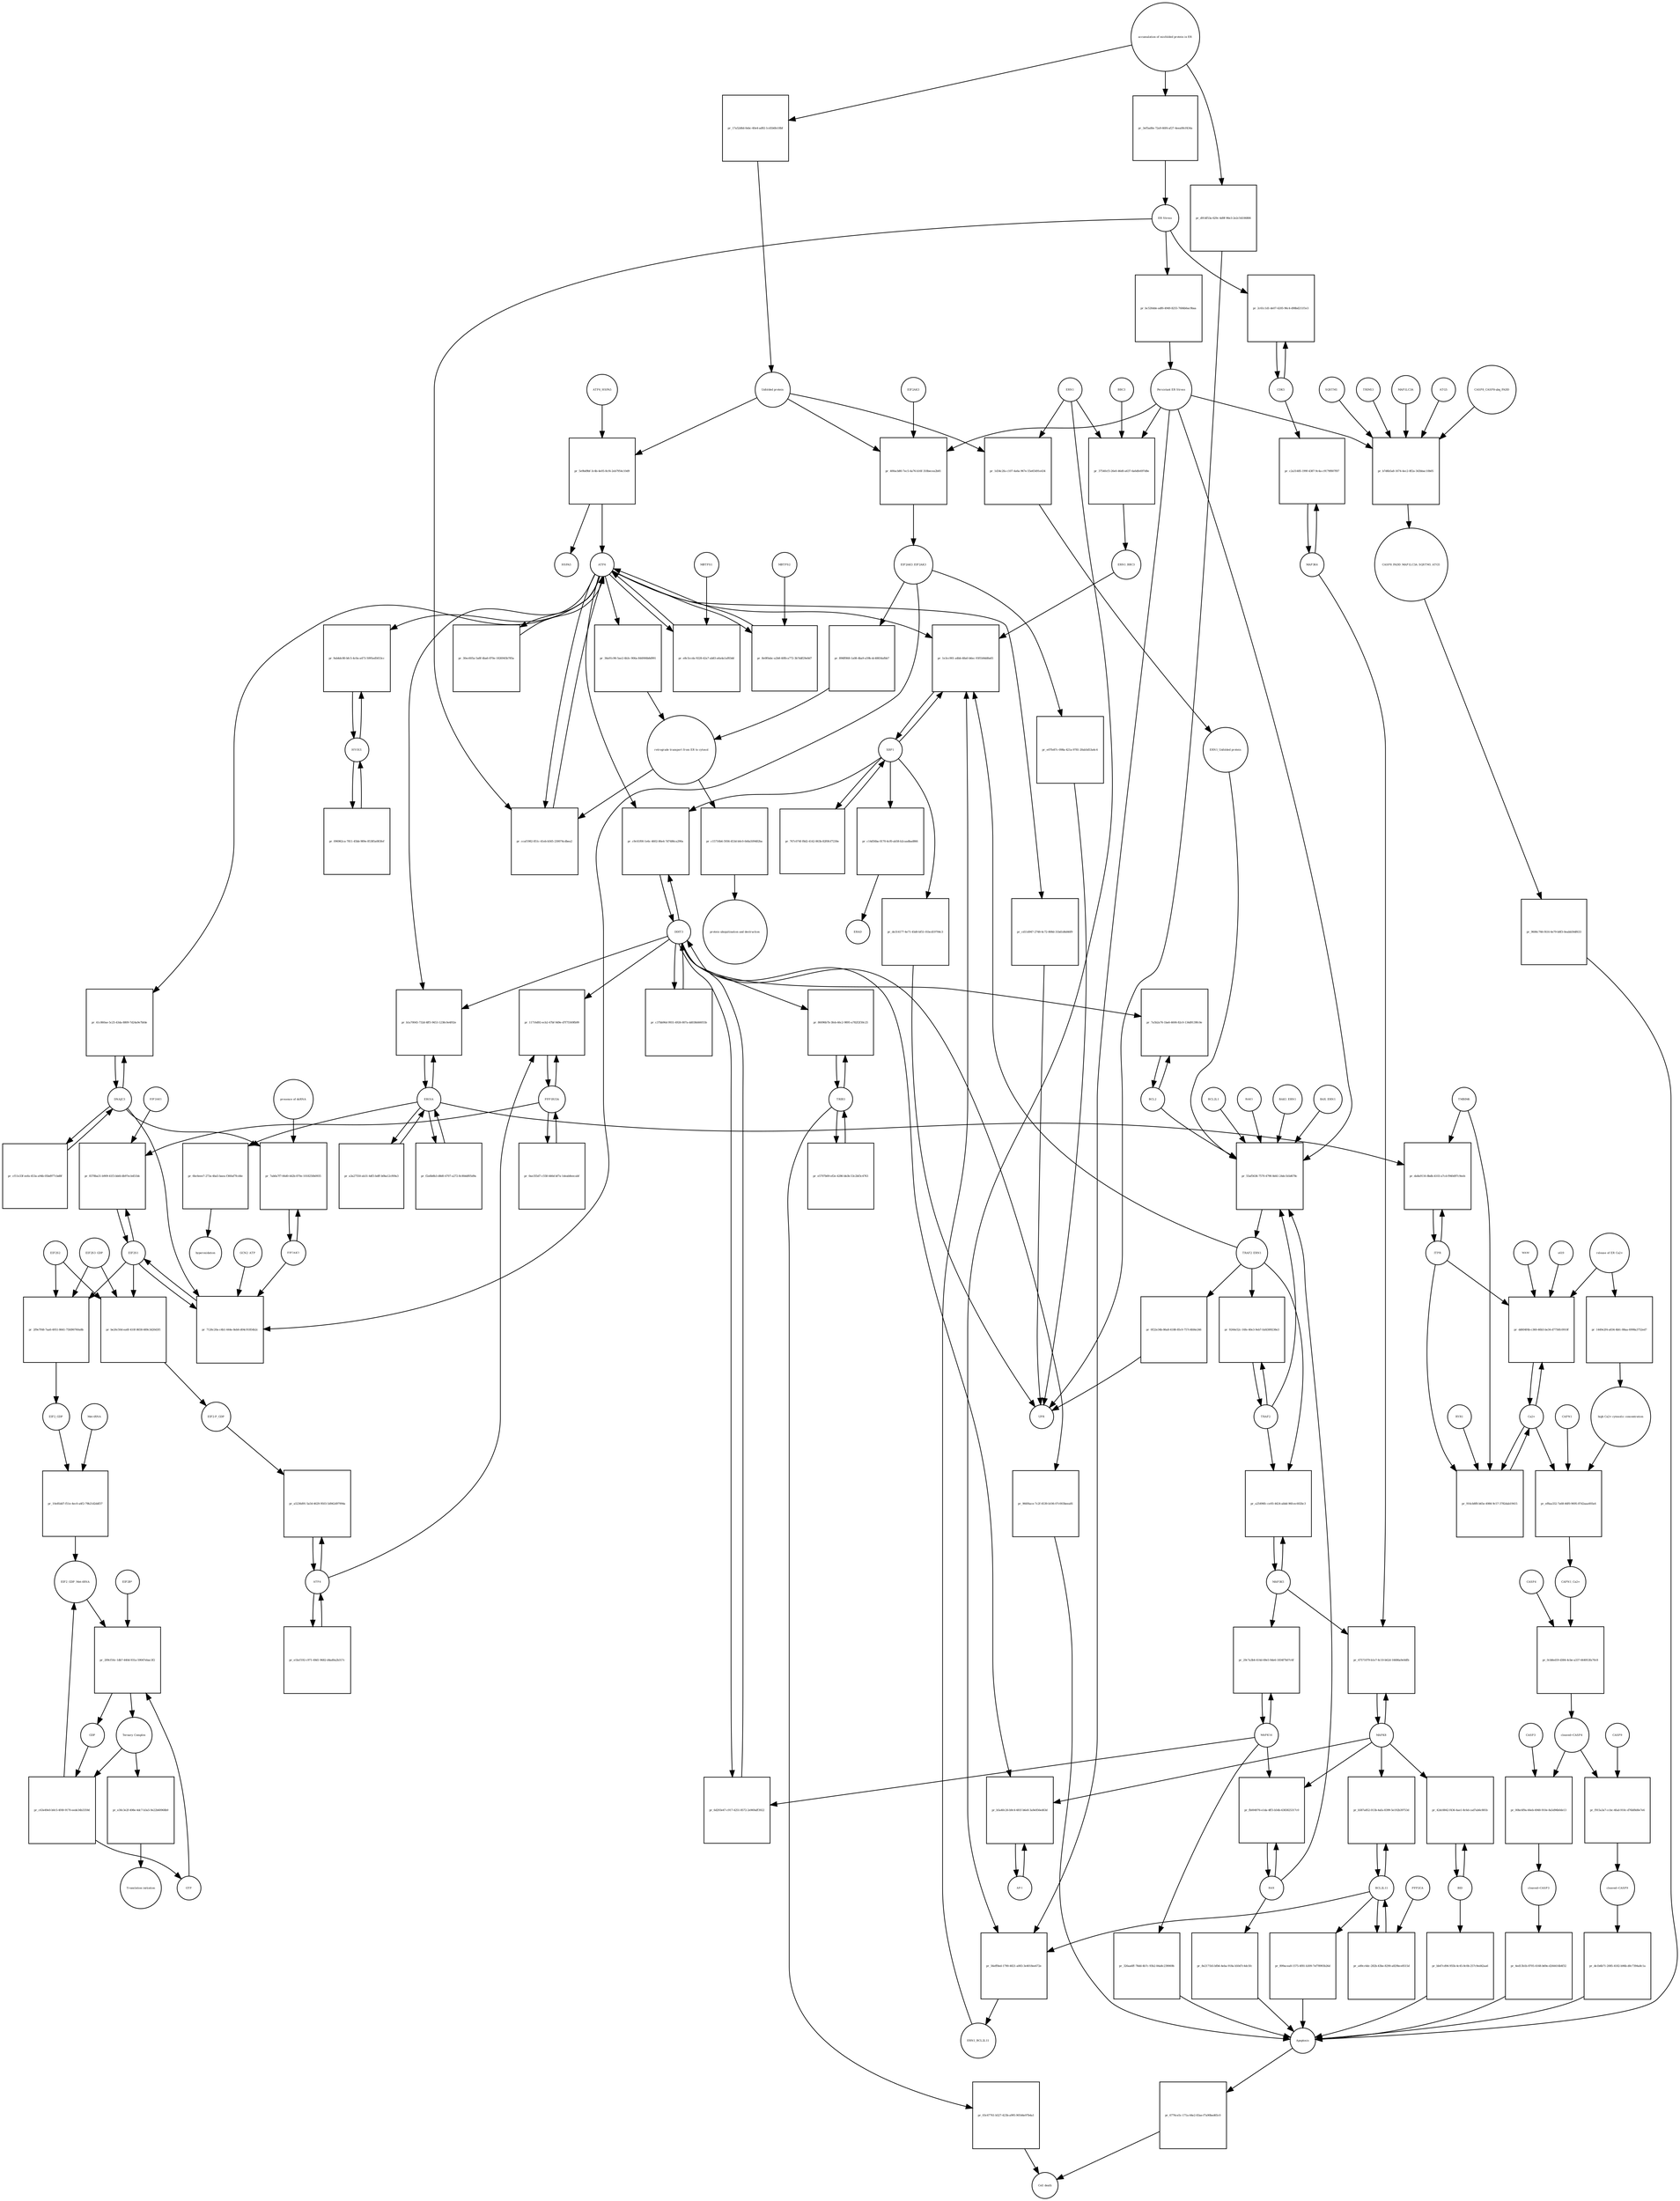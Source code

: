 strict digraph  {
ATF6_HSPA5 [annotation="", bipartite=0, cls=complex, fontsize=4, label=ATF6_HSPA5, shape=circle];
"pr_5e9bd9bf-3c4b-4e05-8cf4-2eb7954c10d9" [annotation="", bipartite=1, cls=process, fontsize=4, label="pr_5e9bd9bf-3c4b-4e05-8cf4-2eb7954c10d9", shape=square];
ATF6 [annotation="urn_miriam_hgnc.symbol_ATF6", bipartite=0, cls=macromolecule, fontsize=4, label=ATF6, shape=circle];
HSPA5 [annotation="urn_miriam_hgnc.symbol_HSPA5", bipartite=0, cls=macromolecule, fontsize=4, label=HSPA5, shape=circle];
"Unfolded protein" [annotation="", bipartite=0, cls=macromolecule, fontsize=4, label="Unfolded protein", shape=circle];
ERN1 [annotation="urn_miriam_hgnc.symbol_ERN1", bipartite=0, cls=macromolecule, fontsize=4, label=ERN1, shape=circle];
"pr_1d34c2fa-c107-4a6a-967e-55e65491e434" [annotation="", bipartite=1, cls=process, fontsize=4, label="pr_1d34c2fa-c107-4a6a-967e-55e65491e434", shape=square];
"ERN1_Unfolded protein" [annotation="", bipartite=0, cls=complex, fontsize=4, label="ERN1_Unfolded protein", shape=circle];
EIF2AK3_EIF2AK3 [annotation="", bipartite=0, cls=complex, fontsize=4, label=EIF2AK3_EIF2AK3, shape=circle];
"pr_896ff868-1a08-4ba9-a59b-dc48834afbb7" [annotation="", bipartite=1, cls=process, fontsize=4, label="pr_896ff868-1a08-4ba9-a59b-dc48834afbb7", shape=square];
"retrograde transport from ER to cytosol" [annotation="", bipartite=0, cls=phenotype, fontsize=4, label="retrograde transport from ER to cytosol", shape=circle];
"pr_36a91c96-5ae2-4b3c-906a-844906b8d991" [annotation="", bipartite=1, cls=process, fontsize=4, label="pr_36a91c96-5ae2-4b3c-906a-844906b8d991", shape=square];
"pr_c15716b6-5936-453d-b0c0-0d4a509482ba" [annotation="", bipartite=1, cls=process, fontsize=4, label="pr_c15716b6-5936-453d-b0c0-0d4a509482ba", shape=square];
"protein ubiquitination and destruction" [annotation="", bipartite=0, cls=phenotype, fontsize=4, label="protein ubiquitination and destruction", shape=circle];
"pr_55af5636-7570-4790-8d41-24dc1b5d678c" [annotation="", bipartite=1, cls=process, fontsize=4, label="pr_55af5636-7570-4790-8d41-24dc1b5d678c", shape=square];
TRAF2_ERN1 [annotation="", bipartite=0, cls=complex, fontsize=4, label=TRAF2_ERN1, shape=circle];
BAK1_ERN1 [annotation="", bipartite=0, cls=complex, fontsize=4, label=BAK1_ERN1, shape=circle];
BAX_ERN1 [annotation="", bipartite=0, cls=complex, fontsize=4, label=BAX_ERN1, shape=circle];
BCL2 [annotation="urn_miriam_hgnc.symbol_BCL2", bipartite=0, cls="nucleic acid feature", fontsize=4, label=BCL2, shape=circle];
BCL2L1 [annotation="urn_miriam_hgnc.symbol_BCL2L1", bipartite=0, cls=macromolecule, fontsize=4, label=BCL2L1, shape=circle];
"Persistant ER Stress" [annotation="", bipartite=0, cls=phenotype, fontsize=4, label="Persistant ER Stress", shape=circle];
BAX [annotation="urn_miriam_hgnc.symbol_BAX", bipartite=0, cls=macromolecule, fontsize=4, label=BAX, shape=circle];
BAK1 [annotation="urn_miriam_hgnc.symbol_BAK1", bipartite=0, cls=macromolecule, fontsize=4, label=BAK1, shape=circle];
TRAF2 [annotation="urn_miriam_hgnc.symbol_TRAF2", bipartite=0, cls=macromolecule, fontsize=4, label=TRAF2, shape=circle];
XBP1 [annotation="urn_miriam_hgnc.symbol_XBP1", bipartite=0, cls=macromolecule, fontsize=4, label=XBP1, shape=circle];
"pr_1e3cc901-a4bb-48a0-b6ec-93f1b9dd8a65" [annotation="", bipartite=1, cls=process, fontsize=4, label="pr_1e3cc901-a4bb-48a0-b6ec-93f1b9dd8a65", shape=square];
ERN1_BBC3 [annotation="", bipartite=0, cls=complex, fontsize=4, label=ERN1_BBC3, shape=circle];
ERN1_BCL2L11 [annotation="", bipartite=0, cls=complex, fontsize=4, label=ERN1_BCL2L11, shape=circle];
"pr_767c074f-f8d2-4142-863b-82f0fcf7230e" [annotation="", bipartite=1, cls=process, fontsize=4, label="pr_767c074f-f8d2-4142-863b-82f0fcf7230e", shape=square];
"pr_c14d56ba-0170-4cf0-ab58-b2caadbad866" [annotation="", bipartite=1, cls=process, fontsize=4, label="pr_c14d56ba-0170-4cf0-ab58-b2caadbad866", shape=square];
ERAD [annotation="", bipartite=0, cls=phenotype, fontsize=4, label=ERAD, shape=circle];
"pr_de314177-4e71-45d0-bf51-01bcd19704c3" [annotation="", bipartite=1, cls=process, fontsize=4, label="pr_de314177-4e71-45d0-bf51-01bcd19704c3", shape=square];
UPR [annotation="", bipartite=0, cls=phenotype, fontsize=4, label=UPR, shape=circle];
"pr_9244e52c-16fe-40e3-9eb7-fafd389238e3" [annotation="", bipartite=1, cls=process, fontsize=4, label="pr_9244e52c-16fe-40e3-9eb7-fafd389238e3", shape=square];
MAPK8 [annotation="urn_miriam_hgnc.symbol_MAPK8", bipartite=0, cls=macromolecule, fontsize=4, label=MAPK8, shape=circle];
"pr_47571079-b1e7-4c10-b62d-16686a9e0dfb" [annotation="", bipartite=1, cls=process, fontsize=4, label="pr_47571079-b1e7-4c10-b62d-16686a9e0dfb", shape=square];
MAP3K4 [annotation="urn_miriam_hgnc.symbol_MAP3K4", bipartite=0, cls=macromolecule, fontsize=4, label=MAP3K4, shape=circle];
MAP3K5 [annotation="urn_miriam_hgnc.symbol_MAP3K5", bipartite=0, cls=macromolecule, fontsize=4, label=MAP3K5, shape=circle];
MAPK14 [annotation="urn_miriam_hgnc.symbol_MAPK14", bipartite=0, cls=macromolecule, fontsize=4, label=MAPK14, shape=circle];
"pr_29c7a3b4-414d-49e5-9de6-1834f7b07c6f" [annotation="", bipartite=1, cls=process, fontsize=4, label="pr_29c7a3b4-414d-49e5-9de6-1834f7b07c6f", shape=square];
"pr_326aa6ff-78dd-4b7c-93b2-84a8c239069b" [annotation="", bipartite=1, cls=process, fontsize=4, label="pr_326aa6ff-78dd-4b7c-93b2-84a8c239069b", shape=square];
Apoptosis [annotation="", bipartite=0, cls=phenotype, fontsize=4, label=Apoptosis, shape=circle];
DDIT3 [annotation="urn_miriam_hgnc.symbol_DDIT3", bipartite=0, cls=macromolecule, fontsize=4, label=DDIT3, shape=circle];
"pr_6d293e47-c917-4251-8572-2e969aff3922" [annotation="", bipartite=1, cls=process, fontsize=4, label="pr_6d293e47-c917-4251-8572-2e969aff3922", shape=square];
"pr_966f4ace-7c2f-4539-b106-07c003beea81" [annotation="", bipartite=1, cls=process, fontsize=4, label="pr_966f4ace-7c2f-4539-b106-07c003beea81", shape=square];
"pr_7a5b2a76-1ba6-4606-82c0-134d9139fc0e" [annotation="", bipartite=1, cls=process, fontsize=4, label="pr_7a5b2a76-1ba6-4606-82c0-134d9139fc0e", shape=square];
"pr_ccaf1982-851c-41eb-b565-230074cdbea2" [annotation="", bipartite=1, cls=process, fontsize=4, label="pr_ccaf1982-851c-41eb-b565-230074cdbea2", shape=square];
"ER Stress" [annotation="", bipartite=0, cls=phenotype, fontsize=4, label="ER Stress", shape=circle];
"pr_e8c5ccda-9228-42a7-ab83-a6a4a1af83dd" [annotation="", bipartite=1, cls=process, fontsize=4, label="pr_e8c5ccda-9228-42a7-ab83-a6a4a1af83dd", shape=square];
MBTPS1 [annotation="urn_miriam_hgnc.symbol_MBTPS1", bipartite=0, cls=macromolecule, fontsize=4, label=MBTPS1, shape=circle];
"pr_8e0f0abc-a2b8-40fb-a772-3b7ddf29e8d7" [annotation="", bipartite=1, cls=process, fontsize=4, label="pr_8e0f0abc-a2b8-40fb-a772-3b7ddf29e8d7", shape=square];
MBTPS2 [annotation="urn_miriam_hgnc.symbol_MBTPS2", bipartite=0, cls=macromolecule, fontsize=4, label=MBTPS2, shape=circle];
"pr_30ec605a-5a8f-4ba6-870e-1826945b785a" [annotation="", bipartite=1, cls=process, fontsize=4, label="pr_30ec605a-5a8f-4ba6-870e-1826945b785a", shape=square];
"pr_c37bb96d-9931-4926-807a-dd038d46055b" [annotation="", bipartite=1, cls=process, fontsize=4, label="pr_c37bb96d-9931-4926-807a-dd038d46055b", shape=square];
"pr_c9c61f00-1e6c-4602-86e4-7d7486ca290a" [annotation="", bipartite=1, cls=process, fontsize=4, label="pr_c9c61f00-1e6c-4602-86e4-7d7486ca290a", shape=square];
EIF2S1 [annotation="urn_miriam_hgnc.symbol_EIF2S1", bipartite=0, cls=macromolecule, fontsize=4, label=EIF2S1, shape=circle];
"pr_7126c20a-c4b1-444e-8eb6-d04c91854b2c" [annotation="", bipartite=1, cls=process, fontsize=4, label="pr_7126c20a-c4b1-444e-8eb6-d04c91854b2c", shape=square];
GCN2_ATP [annotation="", bipartite=0, cls=complex, fontsize=4, label=GCN2_ATP, shape=circle];
EIF2AK2 [annotation="urn_miriam_hgnc.symbol_EIF2AK2", bipartite=0, cls=macromolecule, fontsize=4, label=EIF2AK2, shape=circle];
DNAJC3 [annotation="urn_miriam_hgnc.symbol_DNAJC3", bipartite=0, cls=macromolecule, fontsize=4, label=DNAJC3, shape=circle];
EIF2S2 [annotation="urn_miriam_hgnc.symbol_EIF2S2", bipartite=0, cls=macromolecule, fontsize=4, label=EIF2S2, shape=circle];
"pr_2f9e7f48-7aa6-4951-8641-75fd90760a8b" [annotation="", bipartite=1, cls=process, fontsize=4, label="pr_2f9e7f48-7aa6-4951-8641-75fd90760a8b", shape=square];
EIF2S3_GDP [annotation="", bipartite=0, cls=complex, fontsize=4, label=EIF2S3_GDP, shape=circle];
EIF2_GDP [annotation="", bipartite=0, cls=complex, fontsize=4, label=EIF2_GDP, shape=circle];
"EIF2_GDP_Met-tRNA" [annotation="", bipartite=0, cls=complex, fontsize=4, label="EIF2_GDP_Met-tRNA", shape=circle];
"pr_209cf16c-1db7-440d-931a-59047ebac3f2" [annotation="", bipartite=1, cls=process, fontsize=4, label="pr_209cf16c-1db7-440d-931a-59047ebac3f2", shape=square];
"Ternary Complex" [annotation="", bipartite=0, cls=complex, fontsize=4, label="Ternary Complex", shape=circle];
"EIF2B*" [annotation="", bipartite=0, cls=complex, fontsize=4, label="EIF2B*", shape=circle];
GTP [annotation="urn_miriam_obo.chebi_CHEBI%3A57600", bipartite=0, cls="simple chemical", fontsize=4, label=GTP, shape=circle];
GDP [annotation="urn_miriam_obo.chebi_CHEBI%3A65180", bipartite=0, cls="simple chemical", fontsize=4, label=GDP, shape=circle];
"pr_c63e49e0-b0c5-4f49-9170-eede34b3359d" [annotation="", bipartite=1, cls=process, fontsize=4, label="pr_c63e49e0-b0c5-4f49-9170-eede34b3359d", shape=square];
ATF4 [annotation="urn_miriam_hgnc.symbol_ATF4", bipartite=0, cls=macromolecule, fontsize=4, label=ATF4, shape=circle];
"pr_a5236d91-5a54-4629-9503-5d942d97994a" [annotation="", bipartite=1, cls=process, fontsize=4, label="pr_a5236d91-5a54-4629-9503-5d942d97994a", shape=square];
"EIF2-P_GDP" [annotation="", bipartite=0, cls=complex, fontsize=4, label="EIF2-P_GDP", shape=circle];
"pr_e1bcf192-c971-49d1-9682-d4ad0a2b317c" [annotation="", bipartite=1, cls=process, fontsize=4, label="pr_e1bcf192-c971-49d1-9682-d4ad0a2b317c", shape=square];
PPP1R15A [annotation="urn_miriam_hgnc.symbol_PPP1R15A", bipartite=0, cls=macromolecule, fontsize=4, label=PPP1R15A, shape=circle];
"pr_11716d92-ecb2-47bf-9d9e-d7f75569fb99" [annotation="", bipartite=1, cls=process, fontsize=4, label="pr_11716d92-ecb2-47bf-9d9e-d7f75569fb99", shape=square];
"pr_0ae355d7-c558-446d-bf7a-1deab8eecabf" [annotation="", bipartite=1, cls=process, fontsize=4, label="pr_0ae355d7-c558-446d-bf7a-1deab8eecabf", shape=square];
"pr_e30c3e2f-498e-4dc7-b3a5-9e22b60968b9" [annotation="", bipartite=1, cls=process, fontsize=4, label="pr_e30c3e2f-498e-4dc7-b3a5-9e22b60968b9", shape=square];
"Translation initiation" [annotation="", bipartite=0, cls=phenotype, fontsize=4, label="Translation initiation", shape=circle];
"pr_a25496fc-ce93-4424-abbd-96fcec602bc3" [annotation="", bipartite=1, cls=process, fontsize=4, label="pr_a25496fc-ce93-4424-abbd-96fcec602bc3", shape=square];
ERO1A [annotation="urn_miriam_hgnc.symbol_ERO1A", bipartite=0, cls=macromolecule, fontsize=4, label=ERO1A, shape=circle];
"pr_b1a70045-732d-4ff5-9453-1238c0e4f02e" [annotation="", bipartite=1, cls=process, fontsize=4, label="pr_b1a70045-732d-4ff5-9453-1238c0e4f02e", shape=square];
"pr_f2a6b8b3-d8d0-4707-a272-8c80ddf05d9a" [annotation="", bipartite=1, cls=process, fontsize=4, label="pr_f2a6b8b3-d8d0-4707-a272-8c80ddf05d9a", shape=square];
"pr_8378ba31-b909-41f3-bbfd-db97ecb451bb" [annotation="", bipartite=1, cls=process, fontsize=4, label="pr_8378ba31-b909-41f3-bbfd-db97ecb451bb", shape=square];
EIF2AK1 [annotation="urn_miriam_hgnc.symbol_EIF2AK1", bipartite=0, cls=macromolecule, fontsize=4, label=EIF2AK1, shape=circle];
"pr_fb004976-e1da-4ff3-b54b-4383825317c0" [annotation="", bipartite=1, cls=process, fontsize=4, label="pr_fb004976-e1da-4ff3-b54b-4383825317c0", shape=square];
"pr_8e2171b5-bfb6-4eba-918a-b50d7c4dc5fc" [annotation="", bipartite=1, cls=process, fontsize=4, label="pr_8e2171b5-bfb6-4eba-918a-b50d7c4dc5fc", shape=square];
"Ca2+" [annotation="urn_miriam_obo.chebi_CHEBI%3A29108", bipartite=0, cls="simple chemical", fontsize=4, label="Ca2+", shape=circle];
"pr_dd604f4b-c360-46b5-be34-d7756fc0910f" [annotation="", bipartite=1, cls=process, fontsize=4, label="pr_dd604f4b-c360-46b5-be34-d7756fc0910f", shape=square];
"release of ER Ca2+" [annotation="", bipartite=0, cls=phenotype, fontsize=4, label="release of ER Ca2+", shape=circle];
ITPR [annotation="urn_miriam_hgnc.symbol_ITPR1|urn_miriam_hgnc.symbol_ITPR2|urn_miriam_hgnc.symbol_ITPR3", bipartite=0, cls=macromolecule, fontsize=4, label=ITPR, shape=circle];
MAM [annotation="", bipartite=0, cls=phenotype, fontsize=4, label=MAM, shape=circle];
s619 [annotation="", bipartite=0, cls=complex, fontsize=4, label=s619, shape=circle];
"pr_c2a31485-199f-4387-9c4a-c9179f807f87" [annotation="", bipartite=1, cls=process, fontsize=4, label="pr_c2a31485-199f-4387-9c4a-c9179f807f87", shape=square];
CDK5 [annotation="urn_miriam_hgnc.symbol_CDK5", bipartite=0, cls=macromolecule, fontsize=4, label=CDK5, shape=circle];
"pr_2c61c1d1-de07-4205-96c4-d98bd211f1e3" [annotation="", bipartite=1, cls="uncertain process", fontsize=4, label="pr_2c61c1d1-de07-4205-96c4-d98bd211f1e3", shape=square];
"pr_6776ce5c-171a-44e2-83ae-f7a90bed65c0" [annotation="", bipartite=1, cls=process, fontsize=4, label="pr_6776ce5c-171a-44e2-83ae-f7a90bed65c0", shape=square];
"Cell death" [annotation="", bipartite=0, cls=phenotype, fontsize=4, label="Cell death", shape=circle];
"pr_916cb8f8-b65e-4984-9c57-3782dab19415" [annotation="", bipartite=1, cls=process, fontsize=4, label="pr_916cb8f8-b65e-4984-9c57-3782dab19415", shape=square];
TMBIM6 [annotation="urn_miriam_hgnc.symbol_TMBIM6", bipartite=0, cls=macromolecule, fontsize=4, label=TMBIM6, shape=circle];
RYR1 [annotation="urn_miriam_hgnc.symbol_RYR1", bipartite=0, cls=macromolecule, fontsize=4, label=RYR1, shape=circle];
EIF2AK3 [annotation="urn_miriam_hgnc.symbol_EIF2AK3", bipartite=0, cls=macromolecule, fontsize=4, label=EIF2AK3, shape=circle];
"pr_400acb80-7ec5-4a76-b16f-318becea2b81" [annotation="", bipartite=1, cls=process, fontsize=4, label="pr_400acb80-7ec5-4a76-b16f-318becea2b81", shape=square];
"pr_6bc6eee7-273a-4ba5-baea-f360af7fcd4e" [annotation="", bipartite=1, cls=process, fontsize=4, label="pr_6bc6eee7-273a-4ba5-baea-f360af7fcd4e", shape=square];
hyperoxidation [annotation="", bipartite=0, cls=phenotype, fontsize=4, label=hyperoxidation, shape=circle];
"pr_a3a27550-ab31-4df3-bdff-b0ba12cf69a3" [annotation="", bipartite=1, cls=process, fontsize=4, label="pr_a3a27550-ab31-4df3-bdff-b0ba12cf69a3", shape=square];
"pr_bc520dde-adf6-4949-8255-7684b6ac9baa" [annotation="", bipartite=1, cls=process, fontsize=4, label="pr_bc520dde-adf6-4949-8255-7684b6ac9baa", shape=square];
"CASP8_CASP8-ubq_FADD" [annotation="", bipartite=0, cls=complex, fontsize=4, label="CASP8_CASP8-ubq_FADD", shape=circle];
"pr_b7d6b5a8-1674-4ec2-8f2a-343bbac10b05" [annotation="", bipartite=1, cls=process, fontsize=4, label="pr_b7d6b5a8-1674-4ec2-8f2a-343bbac10b05", shape=square];
"SQSTM1 " [annotation="urn_miriam_hgnc.symbol_SQSTM1", bipartite=0, cls=macromolecule, fontsize=4, label="SQSTM1 ", shape=circle];
CASP8_FADD_MAP1LC3A_SQSTM1_ATG5 [annotation="", bipartite=0, cls=complex, fontsize=4, label=CASP8_FADD_MAP1LC3A_SQSTM1_ATG5, shape=circle];
TRIM13 [annotation="urn_miriam_hgnc.symbol_TRIM13", bipartite=0, cls=macromolecule, fontsize=4, label=TRIM13, shape=circle];
MAP1LC3A [annotation="urn_miriam_hgnc.symbol_MAP1LC3A", bipartite=0, cls=macromolecule, fontsize=4, label=MAP1LC3A, shape=circle];
ATG5 [annotation="urn_miriam_hgnc.symbol_ATG5", bipartite=0, cls=macromolecule, fontsize=4, label=ATG5, shape=circle];
"pr_9606c766-f416-4e79-b8f3-0eabb59df633" [annotation="", bipartite=1, cls=process, fontsize=4, label="pr_9606c766-f416-4e79-b8f3-0eabb59df633", shape=square];
"AP-1" [annotation="urn_miriam_hgnc.symbol_FOS|urn_miriam_hgnc.symbol_FOSB|urn_miriam_hgnc.symbol_FOSL1|urn_miriam_hgnc.symbol_FOSL2|urn_miriam_hgnc.symbol_JUN|urn_miriam_hgnc.symbol_JUNB|urn_miriam_hgnc.symbol_JUND", bipartite=0, cls=macromolecule, fontsize=4, label="AP-1", shape=circle];
"pr_b5a40c26-b9c4-481f-b6e8-3a9e856ed63d" [annotation="", bipartite=1, cls=process, fontsize=4, label="pr_b5a40c26-b9c4-481f-b6e8-3a9e856ed63d", shape=square];
"pr_7ab0a7f7-66d0-442b-870e-1018250b0935" [annotation="", bipartite=1, cls=process, fontsize=4, label="pr_7ab0a7f7-66d0-442b-870e-1018250b0935", shape=square];
"presence of dsRNA" [annotation="", bipartite=0, cls=phenotype, fontsize=4, label="presence of dsRNA", shape=circle];
"Met-tRNA" [annotation="urn_miriam_hgnc_HGNC%3A34779", bipartite=0, cls="nucleic acid feature", fontsize=4, label="Met-tRNA", shape=circle];
"pr_10e85dd7-f51e-4ec0-a4f2-79b21d2ddf37" [annotation="", bipartite=1, cls=process, fontsize=4, label="pr_10e85dd7-f51e-4ec0-a4f2-79b21d2ddf37", shape=square];
"pr_be26c50d-ea6f-410f-8658-489c3d20d3f1" [annotation="", bipartite=1, cls=process, fontsize=4, label="pr_be26c50d-ea6f-410f-8658-489c3d20d3f1", shape=square];
"accumulation of misfolded protein in ER" [annotation="", bipartite=0, cls=phenotype, fontsize=4, label="accumulation of misfolded protein in ER", shape=circle];
"pr_17a52d6d-0ebc-40e4-ad92-1cd1b6fe18bf" [annotation="", bipartite=1, cls=process, fontsize=4, label="pr_17a52d6d-0ebc-40e4-ad92-1cd1b6fe18bf", shape=square];
"pr_3ef5ad0e-72a9-46f4-af27-4eea00cf434a" [annotation="", bipartite=1, cls=process, fontsize=4, label="pr_3ef5ad0e-72a9-46f4-af27-4eea00cf434a", shape=square];
"pr_d914f53a-629c-4d9f-96e3-2e2c54106806" [annotation="", bipartite=1, cls=process, fontsize=4, label="pr_d914f53a-629c-4d9f-96e3-2e2c54106806", shape=square];
"pr_e07fe87c-098a-421a-9781-20ab5d53a4c4" [annotation="", bipartite=1, cls=process, fontsize=4, label="pr_e07fe87c-098a-421a-9781-20ab5d53a4c4", shape=square];
"pr_0f22e34b-86a8-4188-85c0-757c4fd4e246" [annotation="", bipartite=1, cls=process, fontsize=4, label="pr_0f22e34b-86a8-4188-85c0-757c4fd4e246", shape=square];
"pr_cd11d947-2748-4c72-808d-31bd1d6d46f9" [annotation="", bipartite=1, cls=process, fontsize=4, label="pr_cd11d947-2748-4c72-808d-31bd1d6d46f9", shape=square];
BCL2L11 [annotation="urn_miriam_hgnc.symbol_BCL2L11", bipartite=0, cls=macromolecule, fontsize=4, label=BCL2L11, shape=circle];
"pr_b587a852-013b-4afa-8399-5e192b39753d" [annotation="", bipartite=1, cls=process, fontsize=4, label="pr_b587a852-013b-4afa-8399-5e192b39753d", shape=square];
BID [annotation="urn_miriam_hgnc.symbol_BID", bipartite=0, cls=macromolecule, fontsize=4, label=BID, shape=circle];
"pr_42dc8842-f436-4ae1-8c6d-cad7ab6c881b" [annotation="", bipartite=1, cls=process, fontsize=4, label="pr_42dc8842-f436-4ae1-8c6d-cad7ab6c881b", shape=square];
"pr_899acea8-1575-4f81-b309-7ef78993b26d" [annotation="", bipartite=1, cls=process, fontsize=4, label="pr_899acea8-1575-4f81-b309-7ef78993b26d", shape=square];
"pr_bb47cd94-955b-4c45-8c0b-257c9ed42aa6" [annotation="", bipartite=1, cls=process, fontsize=4, label="pr_bb47cd94-955b-4c45-8c0b-257c9ed42aa6", shape=square];
"pr_56eff8ed-1790-4821-a083-3e4018ee672e" [annotation="", bipartite=1, cls=process, fontsize=4, label="pr_56eff8ed-1790-4821-a083-3e4018ee672e", shape=square];
"pr_37540cf3-26e0-46d0-a637-6a6dfe697d8e" [annotation="", bipartite=1, cls=process, fontsize=4, label="pr_37540cf3-26e0-46d0-a637-6a6dfe697d8e", shape=square];
BBC3 [annotation="urn_miriam_hgnc.symbol_BBC3", bipartite=0, cls=macromolecule, fontsize=4, label=BBC3, shape=circle];
"pr_a49cc6dc-282b-43be-8290-a829bce8515d" [annotation="", bipartite=1, cls=process, fontsize=4, label="pr_a49cc6dc-282b-43be-8290-a829bce8515d", shape=square];
PPP2CA [annotation="urn_miriam_hgnc.symbol_PPP2CA", bipartite=0, cls=macromolecule, fontsize=4, label=PPP2CA, shape=circle];
TRIB3 [annotation="urn_miriam_hgnc.symbol_TRIB3", bipartite=0, cls=macromolecule, fontsize=4, label=TRIB3, shape=circle];
"pr_86096b7b-3feb-46c2-9895-a782f2f30c25" [annotation="", bipartite=1, cls=process, fontsize=4, label="pr_86096b7b-3feb-46c2-9895-a782f2f30c25", shape=square];
"pr_e5707b69-ef2e-4286-bb3b-53c2bf3c4763" [annotation="", bipartite=1, cls=process, fontsize=4, label="pr_e5707b69-ef2e-4286-bb3b-53c2bf3c4763", shape=square];
"pr_03c67761-b527-423b-a995-90544e97b4a1" [annotation="", bipartite=1, cls=process, fontsize=4, label="pr_03c67761-b527-423b-a995-90544e97b4a1", shape=square];
"pr_1449e2f4-a834-4bfc-88aa-6998a3752ed7" [annotation="", bipartite=1, cls=process, fontsize=4, label="pr_1449e2f4-a834-4bfc-88aa-6998a3752ed7", shape=square];
"high Ca2+ cytosolic concentration" [annotation="", bipartite=0, cls=phenotype, fontsize=4, label="high Ca2+ cytosolic concentration", shape=circle];
"pr_41c860ae-5c25-43da-8809-7d24a9e7bfde" [annotation="", bipartite=1, cls=process, fontsize=4, label="pr_41c860ae-5c25-43da-8809-7d24a9e7bfde", shape=square];
"pr_cf11e33f-eefa-453a-a94b-05bd977cbd8f" [annotation="", bipartite=1, cls=process, fontsize=4, label="pr_cf11e33f-eefa-453a-a94b-05bd977cbd8f", shape=square];
"pr_da8a9116-8bdb-4103-a7cd-f940d97c9eeb" [annotation="", bipartite=1, cls=process, fontsize=4, label="pr_da8a9116-8bdb-4103-a7cd-f940d97c9eeb", shape=square];
CASP4 [annotation="urn_miriam_hgnc.symbol_CASP4", bipartite=0, cls=macromolecule, fontsize=4, label=CASP4, shape=circle];
"pr_0cb8ed19-d384-4cbe-a337-664953fa70c8" [annotation="", bipartite=1, cls=process, fontsize=4, label="pr_0cb8ed19-d384-4cbe-a337-664953fa70c8", shape=square];
"cleaved~CASP4" [annotation="urn_miriam_hgnc.symbol_CASP4", bipartite=0, cls=macromolecule, fontsize=4, label="cleaved~CASP4", shape=circle];
"CAPN1_Ca2+" [annotation="", bipartite=0, cls=complex, fontsize=4, label="CAPN1_Ca2+", shape=circle];
CASP3 [annotation="urn_miriam_hgnc.symbol_CASP3", bipartite=0, cls=macromolecule, fontsize=4, label=CASP3, shape=circle];
"pr_00bc6f9a-66eb-4948-910e-8a5d96b0de13" [annotation="", bipartite=1, cls=process, fontsize=4, label="pr_00bc6f9a-66eb-4948-910e-8a5d96b0de13", shape=square];
"cleaved~CASP3" [annotation="urn_miriam_hgnc.symbol_CASP3", bipartite=0, cls=macromolecule, fontsize=4, label="cleaved~CASP3", shape=circle];
CASP9 [annotation="urn_miriam_hgnc.symbol_CSAP9", bipartite=0, cls=macromolecule, fontsize=4, label=CASP9, shape=circle];
"pr_f915a3a7-ccbc-4fad-910c-d76bf8d0e7e6" [annotation="", bipartite=1, cls=process, fontsize=4, label="pr_f915a3a7-ccbc-4fad-910c-d76bf8d0e7e6", shape=square];
"cleaved~CASP9" [annotation="urn_miriam_hgnc.symbol_CASP9", bipartite=0, cls=macromolecule, fontsize=4, label="cleaved~CASP9", shape=circle];
CAPN1 [annotation="urn_miriam_hgnc.symbol_CAPN1", bipartite=0, cls=macromolecule, fontsize=4, label=CAPN1, shape=circle];
"pr_ef8aa332-7a68-46f0-9695-87d2aaa493a4" [annotation="", bipartite=1, cls=process, fontsize=4, label="pr_ef8aa332-7a68-46f0-9695-87d2aaa493a4", shape=square];
"pr_4ed13b1b-8705-4168-b69e-d264416b4f32" [annotation="", bipartite=1, cls=process, fontsize=4, label="pr_4ed13b1b-8705-4168-b69e-d264416b4f32", shape=square];
"pr_de1b6b71-2085-4182-b96b-d0c7394a8c1a" [annotation="", bipartite=1, cls=process, fontsize=4, label="pr_de1b6b71-2085-4182-b96b-d0c7394a8c1a", shape=square];
HYOU1 [annotation="urn_miriam_hgnc.symbol_HYOU1", bipartite=0, cls=macromolecule, fontsize=4, label=HYOU1, shape=circle];
"pr_9ab4dc80-bfc5-4c0a-a473-5095ed5653cc" [annotation="", bipartite=1, cls=process, fontsize=4, label="pr_9ab4dc80-bfc5-4c0a-a473-5095ed5653cc", shape=square];
"pr_096962ca-7811-45bb-989e-85385a083fef" [annotation="", bipartite=1, cls=process, fontsize=4, label="pr_096962ca-7811-45bb-989e-85385a083fef", shape=square];
ATF6_HSPA5 -> "pr_5e9bd9bf-3c4b-4e05-8cf4-2eb7954c10d9"  [annotation="", interaction_type=consumption];
"pr_5e9bd9bf-3c4b-4e05-8cf4-2eb7954c10d9" -> ATF6  [annotation="", interaction_type=production];
"pr_5e9bd9bf-3c4b-4e05-8cf4-2eb7954c10d9" -> HSPA5  [annotation="", interaction_type=production];
ATF6 -> "pr_36a91c96-5ae2-4b3c-906a-844906b8d991"  [annotation="", interaction_type=consumption];
ATF6 -> "pr_1e3cc901-a4bb-48a0-b6ec-93f1b9dd8a65"  [annotation="urn_miriam_pubmed_26587781|urn_miriam_pubmed_23430059", interaction_type=catalysis];
ATF6 -> "pr_ccaf1982-851c-41eb-b565-230074cdbea2"  [annotation="", interaction_type=consumption];
ATF6 -> "pr_e8c5ccda-9228-42a7-ab83-a6a4a1af83dd"  [annotation="", interaction_type=consumption];
ATF6 -> "pr_8e0f0abc-a2b8-40fb-a772-3b7ddf29e8d7"  [annotation="", interaction_type=consumption];
ATF6 -> "pr_30ec605a-5a8f-4ba6-870e-1826945b785a"  [annotation="", interaction_type=consumption];
ATF6 -> "pr_c9c61f00-1e6c-4602-86e4-7d7486ca290a"  [annotation="urn_miriam_pubmed_26587781|urn_miriam_pubmed_17991856|urn_miriam_pubmed_28843399", interaction_type=catalysis];
ATF6 -> "pr_b1a70045-732d-4ff5-9453-1238c0e4f02e"  [annotation="urn_miriam_pubmed_23850759|urn_miriam_pubmed_25387528", interaction_type=catalysis];
ATF6 -> "pr_cd11d947-2748-4c72-808d-31bd1d6d46f9"  [annotation="", interaction_type=consumption];
ATF6 -> "pr_41c860ae-5c25-43da-8809-7d24a9e7bfde"  [annotation="urn_miriam_pubmed_12601012|urn_miriam_pubmed_18360008", interaction_type=catalysis];
ATF6 -> "pr_9ab4dc80-bfc5-4c0a-a473-5095ed5653cc"  [annotation=urn_miriam_pubmed_18360008, interaction_type=catalysis];
"Unfolded protein" -> "pr_5e9bd9bf-3c4b-4e05-8cf4-2eb7954c10d9"  [annotation="urn_miriam_pubmed_19509052|urn_miriam_pubmed_12847084|urn_miriam_pubmed_23850759", interaction_type=catalysis];
"Unfolded protein" -> "pr_1d34c2fa-c107-4a6a-967e-55e65491e434"  [annotation="", interaction_type=consumption];
"Unfolded protein" -> "pr_400acb80-7ec5-4a76-b16f-318becea2b81"  [annotation=urn_miriam_pubmed_17991856, interaction_type=catalysis];
ERN1 -> "pr_1d34c2fa-c107-4a6a-967e-55e65491e434"  [annotation="", interaction_type=consumption];
ERN1 -> "pr_56eff8ed-1790-4821-a083-3e4018ee672e"  [annotation="", interaction_type=consumption];
ERN1 -> "pr_37540cf3-26e0-46d0-a637-6a6dfe697d8e"  [annotation="", interaction_type=consumption];
"pr_1d34c2fa-c107-4a6a-967e-55e65491e434" -> "ERN1_Unfolded protein"  [annotation="", interaction_type=production];
"ERN1_Unfolded protein" -> "pr_55af5636-7570-4790-8d41-24dc1b5d678c"  [annotation="", interaction_type=consumption];
EIF2AK3_EIF2AK3 -> "pr_896ff868-1a08-4ba9-a59b-dc48834afbb7"  [annotation="", interaction_type=consumption];
EIF2AK3_EIF2AK3 -> "pr_7126c20a-c4b1-444e-8eb6-d04c91854b2c"  [annotation="urn_miriam_pubmed_12667446|urn_miriam_pubmed_16246152|urn_miriam_pubmed_12601012|urn_miriam_pubmed_23850759|urn_miriam_pubmed_18360008|urn_miriam_pubmed_26587781", interaction_type=catalysis];
EIF2AK3_EIF2AK3 -> "pr_e07fe87c-098a-421a-9781-20ab5d53a4c4"  [annotation="", interaction_type=consumption];
"pr_896ff868-1a08-4ba9-a59b-dc48834afbb7" -> "retrograde transport from ER to cytosol"  [annotation="", interaction_type=production];
"retrograde transport from ER to cytosol" -> "pr_c15716b6-5936-453d-b0c0-0d4a509482ba"  [annotation="", interaction_type=consumption];
"retrograde transport from ER to cytosol" -> "pr_ccaf1982-851c-41eb-b565-230074cdbea2"  [annotation="urn_miriam_pubmed_18360008|urn_miriam_pubmed_17991856|urn_miriam_pubmed_26587781|urn_miriam_pubmed_12847084", interaction_type=inhibition];
"pr_36a91c96-5ae2-4b3c-906a-844906b8d991" -> "retrograde transport from ER to cytosol"  [annotation="", interaction_type=production];
"pr_c15716b6-5936-453d-b0c0-0d4a509482ba" -> "protein ubiquitination and destruction"  [annotation="", interaction_type=production];
"pr_55af5636-7570-4790-8d41-24dc1b5d678c" -> TRAF2_ERN1  [annotation="", interaction_type=production];
TRAF2_ERN1 -> "pr_1e3cc901-a4bb-48a0-b6ec-93f1b9dd8a65"  [annotation="urn_miriam_pubmed_26587781|urn_miriam_pubmed_23430059", interaction_type=catalysis];
TRAF2_ERN1 -> "pr_9244e52c-16fe-40e3-9eb7-fafd389238e3"  [annotation=urn_miriam_pubmed_23850759, interaction_type=catalysis];
TRAF2_ERN1 -> "pr_a25496fc-ce93-4424-abbd-96fcec602bc3"  [annotation=urn_miriam_pubmed_23850759, interaction_type=catalysis];
TRAF2_ERN1 -> "pr_0f22e34b-86a8-4188-85c0-757c4fd4e246"  [annotation="", interaction_type=consumption];
BAK1_ERN1 -> "pr_55af5636-7570-4790-8d41-24dc1b5d678c"  [annotation="urn_miriam_pubmed_23850759|urn_miriam_pubmed_23430059|urn_miriam_pubmed_26587781", interaction_type=catalysis];
BAX_ERN1 -> "pr_55af5636-7570-4790-8d41-24dc1b5d678c"  [annotation="urn_miriam_pubmed_23850759|urn_miriam_pubmed_23430059|urn_miriam_pubmed_26587781", interaction_type=catalysis];
BCL2 -> "pr_55af5636-7570-4790-8d41-24dc1b5d678c"  [annotation="urn_miriam_pubmed_23850759|urn_miriam_pubmed_23430059|urn_miriam_pubmed_26587781", interaction_type=inhibition];
BCL2 -> "pr_7a5b2a76-1ba6-4606-82c0-134d9139fc0e"  [annotation="", interaction_type=consumption];
BCL2L1 -> "pr_55af5636-7570-4790-8d41-24dc1b5d678c"  [annotation="urn_miriam_pubmed_23850759|urn_miriam_pubmed_23430059|urn_miriam_pubmed_26587781", interaction_type=inhibition];
"Persistant ER Stress" -> "pr_55af5636-7570-4790-8d41-24dc1b5d678c"  [annotation="urn_miriam_pubmed_23850759|urn_miriam_pubmed_23430059|urn_miriam_pubmed_26587781", interaction_type=inhibition];
"Persistant ER Stress" -> "pr_400acb80-7ec5-4a76-b16f-318becea2b81"  [annotation=urn_miriam_pubmed_17991856, interaction_type=catalysis];
"Persistant ER Stress" -> "pr_b7d6b5a8-1674-4ec2-8f2a-343bbac10b05"  [annotation=urn_miriam_pubmed_17991856, interaction_type=catalysis];
"Persistant ER Stress" -> "pr_56eff8ed-1790-4821-a083-3e4018ee672e"  [annotation="urn_miriam_pubmed_23850759|urn_miriam_pubmed_23430059|urn_miriam_pubmed_26587781", interaction_type=inhibition];
"Persistant ER Stress" -> "pr_37540cf3-26e0-46d0-a637-6a6dfe697d8e"  [annotation="urn_miriam_pubmed_23430059|urn_miriam_pubmed_17991856", interaction_type=inhibition];
BAX -> "pr_55af5636-7570-4790-8d41-24dc1b5d678c"  [annotation="urn_miriam_pubmed_23850759|urn_miriam_pubmed_23430059|urn_miriam_pubmed_26587781", interaction_type=catalysis];
BAX -> "pr_fb004976-e1da-4ff3-b54b-4383825317c0"  [annotation="", interaction_type=consumption];
BAX -> "pr_8e2171b5-bfb6-4eba-918a-b50d7c4dc5fc"  [annotation="", interaction_type=consumption];
BAK1 -> "pr_55af5636-7570-4790-8d41-24dc1b5d678c"  [annotation="urn_miriam_pubmed_23850759|urn_miriam_pubmed_23430059|urn_miriam_pubmed_26587781", interaction_type=catalysis];
TRAF2 -> "pr_55af5636-7570-4790-8d41-24dc1b5d678c"  [annotation="", interaction_type=consumption];
TRAF2 -> "pr_9244e52c-16fe-40e3-9eb7-fafd389238e3"  [annotation="", interaction_type=consumption];
TRAF2 -> "pr_a25496fc-ce93-4424-abbd-96fcec602bc3"  [annotation=urn_miriam_pubmed_23850759, interaction_type=catalysis];
XBP1 -> "pr_1e3cc901-a4bb-48a0-b6ec-93f1b9dd8a65"  [annotation="", interaction_type=consumption];
XBP1 -> "pr_767c074f-f8d2-4142-863b-82f0fcf7230e"  [annotation="", interaction_type=consumption];
XBP1 -> "pr_c14d56ba-0170-4cf0-ab58-b2caadbad866"  [annotation="", interaction_type=consumption];
XBP1 -> "pr_de314177-4e71-45d0-bf51-01bcd19704c3"  [annotation="", interaction_type=consumption];
XBP1 -> "pr_c9c61f00-1e6c-4602-86e4-7d7486ca290a"  [annotation="urn_miriam_pubmed_26587781|urn_miriam_pubmed_17991856|urn_miriam_pubmed_28843399", interaction_type=catalysis];
"pr_1e3cc901-a4bb-48a0-b6ec-93f1b9dd8a65" -> XBP1  [annotation="", interaction_type=production];
ERN1_BBC3 -> "pr_1e3cc901-a4bb-48a0-b6ec-93f1b9dd8a65"  [annotation="urn_miriam_pubmed_26587781|urn_miriam_pubmed_23430059", interaction_type=catalysis];
ERN1_BCL2L11 -> "pr_1e3cc901-a4bb-48a0-b6ec-93f1b9dd8a65"  [annotation="urn_miriam_pubmed_26587781|urn_miriam_pubmed_23430059", interaction_type=catalysis];
"pr_767c074f-f8d2-4142-863b-82f0fcf7230e" -> XBP1  [annotation="", interaction_type=production];
"pr_c14d56ba-0170-4cf0-ab58-b2caadbad866" -> ERAD  [annotation="", interaction_type=production];
"pr_de314177-4e71-45d0-bf51-01bcd19704c3" -> UPR  [annotation="", interaction_type=production];
"pr_9244e52c-16fe-40e3-9eb7-fafd389238e3" -> TRAF2  [annotation="", interaction_type=production];
MAPK8 -> "pr_47571079-b1e7-4c10-b62d-16686a9e0dfb"  [annotation="", interaction_type=consumption];
MAPK8 -> "pr_fb004976-e1da-4ff3-b54b-4383825317c0"  [annotation="urn_miriam_pubmed_18191217|urn_miriam_pubmed_23430059", interaction_type=catalysis];
MAPK8 -> "pr_b5a40c26-b9c4-481f-b6e8-3a9e856ed63d"  [annotation="urn_miriam_pubmed_26618107|urn_miriam_pubmed_26587781|urn_miriam_pubmed_23850759", interaction_type=catalysis];
MAPK8 -> "pr_b587a852-013b-4afa-8399-5e192b39753d"  [annotation="urn_miriam_pubmed_26018731|urn_miriam_pubmed_23850759", interaction_type=catalysis];
MAPK8 -> "pr_42dc8842-f436-4ae1-8c6d-cad7ab6c881b"  [annotation="urn_miriam_pubmed_23430059|urn_miriam_pubmed_11583631", interaction_type=catalysis];
"pr_47571079-b1e7-4c10-b62d-16686a9e0dfb" -> MAPK8  [annotation="", interaction_type=production];
MAP3K4 -> "pr_47571079-b1e7-4c10-b62d-16686a9e0dfb"  [annotation="urn_miriam_pubmed_18191217|urn_miriam_pubmed_23850759|urn_miriam_pubmed_26587781", interaction_type=catalysis];
MAP3K4 -> "pr_c2a31485-199f-4387-9c4a-c9179f807f87"  [annotation="", interaction_type=consumption];
MAP3K5 -> "pr_47571079-b1e7-4c10-b62d-16686a9e0dfb"  [annotation="urn_miriam_pubmed_18191217|urn_miriam_pubmed_23850759|urn_miriam_pubmed_26587781", interaction_type=catalysis];
MAP3K5 -> "pr_29c7a3b4-414d-49e5-9de6-1834f7b07c6f"  [annotation="urn_miriam_pubmed_23850759|urn_miriam_pubmed_12215209", interaction_type=catalysis];
MAP3K5 -> "pr_a25496fc-ce93-4424-abbd-96fcec602bc3"  [annotation="", interaction_type=consumption];
MAPK14 -> "pr_29c7a3b4-414d-49e5-9de6-1834f7b07c6f"  [annotation="", interaction_type=consumption];
MAPK14 -> "pr_326aa6ff-78dd-4b7c-93b2-84a8c239069b"  [annotation="", interaction_type=consumption];
MAPK14 -> "pr_6d293e47-c917-4251-8572-2e969aff3922"  [annotation="urn_miriam_pubmed_23850759|urn_miriam_pubmed_23430059|urn_miriam_pubmed_26137585", interaction_type=catalysis];
MAPK14 -> "pr_fb004976-e1da-4ff3-b54b-4383825317c0"  [annotation="urn_miriam_pubmed_18191217|urn_miriam_pubmed_23430059", interaction_type=catalysis];
"pr_29c7a3b4-414d-49e5-9de6-1834f7b07c6f" -> MAPK14  [annotation="", interaction_type=production];
"pr_326aa6ff-78dd-4b7c-93b2-84a8c239069b" -> Apoptosis  [annotation="", interaction_type=production];
Apoptosis -> "pr_6776ce5c-171a-44e2-83ae-f7a90bed65c0"  [annotation="", interaction_type=consumption];
DDIT3 -> "pr_6d293e47-c917-4251-8572-2e969aff3922"  [annotation="", interaction_type=consumption];
DDIT3 -> "pr_966f4ace-7c2f-4539-b106-07c003beea81"  [annotation="", interaction_type=consumption];
DDIT3 -> "pr_7a5b2a76-1ba6-4606-82c0-134d9139fc0e"  [annotation="urn_miriam_pubmed_30662442|urn_miriam_pubmed_23850759", interaction_type=inhibition];
DDIT3 -> "pr_c37bb96d-9931-4926-807a-dd038d46055b"  [annotation="", interaction_type=consumption];
DDIT3 -> "pr_c9c61f00-1e6c-4602-86e4-7d7486ca290a"  [annotation="", interaction_type=consumption];
DDIT3 -> "pr_11716d92-ecb2-47bf-9d9e-d7f75569fb99"  [annotation="urn_miriam_pubmed_23850759|urn_miriam_pubmed_31638256", interaction_type=catalysis];
DDIT3 -> "pr_b1a70045-732d-4ff5-9453-1238c0e4f02e"  [annotation="urn_miriam_pubmed_23850759|urn_miriam_pubmed_25387528", interaction_type=catalysis];
DDIT3 -> "pr_b5a40c26-b9c4-481f-b6e8-3a9e856ed63d"  [annotation="urn_miriam_pubmed_26618107|urn_miriam_pubmed_26587781|urn_miriam_pubmed_23850759", interaction_type=catalysis];
DDIT3 -> "pr_86096b7b-3feb-46c2-9895-a782f2f30c25"  [annotation="urn_miriam_pubmed_23430059|urn_miriam_pubmed_18940792", interaction_type=catalysis];
"pr_6d293e47-c917-4251-8572-2e969aff3922" -> DDIT3  [annotation="", interaction_type=production];
"pr_966f4ace-7c2f-4539-b106-07c003beea81" -> Apoptosis  [annotation="", interaction_type=production];
"pr_7a5b2a76-1ba6-4606-82c0-134d9139fc0e" -> BCL2  [annotation="", interaction_type=production];
"pr_ccaf1982-851c-41eb-b565-230074cdbea2" -> ATF6  [annotation="", interaction_type=production];
"ER Stress" -> "pr_ccaf1982-851c-41eb-b565-230074cdbea2"  [annotation="urn_miriam_pubmed_18360008|urn_miriam_pubmed_17991856|urn_miriam_pubmed_26587781|urn_miriam_pubmed_12847084", interaction_type=catalysis];
"ER Stress" -> "pr_2c61c1d1-de07-4205-96c4-d98bd211f1e3"  [annotation=urn_miriam_pubmed_22388889, interaction_type=catalysis];
"ER Stress" -> "pr_bc520dde-adf6-4949-8255-7684b6ac9baa"  [annotation="", interaction_type=consumption];
"pr_e8c5ccda-9228-42a7-ab83-a6a4a1af83dd" -> ATF6  [annotation="", interaction_type=production];
MBTPS1 -> "pr_e8c5ccda-9228-42a7-ab83-a6a4a1af83dd"  [annotation="urn_miriam_pubmed_18360008|urn_miriam_pubmed_17991856|urn_miriam_pubmed_26587781|urn_miriam_pubmed_23850759", interaction_type=catalysis];
"pr_8e0f0abc-a2b8-40fb-a772-3b7ddf29e8d7" -> ATF6  [annotation="", interaction_type=production];
MBTPS2 -> "pr_8e0f0abc-a2b8-40fb-a772-3b7ddf29e8d7"  [annotation="urn_miriam_pubmed_23850759|urn_miriam_pubmed_26587781|urn_miriam_pubmed_17991856|urn_miriam_pubmed_18360008", interaction_type=catalysis];
"pr_30ec605a-5a8f-4ba6-870e-1826945b785a" -> ATF6  [annotation="", interaction_type=production];
"pr_c37bb96d-9931-4926-807a-dd038d46055b" -> DDIT3  [annotation="", interaction_type=production];
"pr_c9c61f00-1e6c-4602-86e4-7d7486ca290a" -> DDIT3  [annotation="", interaction_type=production];
EIF2S1 -> "pr_7126c20a-c4b1-444e-8eb6-d04c91854b2c"  [annotation="", interaction_type=consumption];
EIF2S1 -> "pr_2f9e7f48-7aa6-4951-8641-75fd90760a8b"  [annotation="", interaction_type=consumption];
EIF2S1 -> "pr_8378ba31-b909-41f3-bbfd-db97ecb451bb"  [annotation="", interaction_type=consumption];
EIF2S1 -> "pr_be26c50d-ea6f-410f-8658-489c3d20d3f1"  [annotation="", interaction_type=consumption];
"pr_7126c20a-c4b1-444e-8eb6-d04c91854b2c" -> EIF2S1  [annotation="", interaction_type=production];
GCN2_ATP -> "pr_7126c20a-c4b1-444e-8eb6-d04c91854b2c"  [annotation="urn_miriam_pubmed_12667446|urn_miriam_pubmed_16246152|urn_miriam_pubmed_12601012|urn_miriam_pubmed_23850759|urn_miriam_pubmed_18360008|urn_miriam_pubmed_26587781", interaction_type=catalysis];
EIF2AK2 -> "pr_7126c20a-c4b1-444e-8eb6-d04c91854b2c"  [annotation="urn_miriam_pubmed_12667446|urn_miriam_pubmed_16246152|urn_miriam_pubmed_12601012|urn_miriam_pubmed_23850759|urn_miriam_pubmed_18360008|urn_miriam_pubmed_26587781", interaction_type=catalysis];
EIF2AK2 -> "pr_7ab0a7f7-66d0-442b-870e-1018250b0935"  [annotation="", interaction_type=consumption];
DNAJC3 -> "pr_7126c20a-c4b1-444e-8eb6-d04c91854b2c"  [annotation="urn_miriam_pubmed_12667446|urn_miriam_pubmed_16246152|urn_miriam_pubmed_12601012|urn_miriam_pubmed_23850759|urn_miriam_pubmed_18360008|urn_miriam_pubmed_26587781", interaction_type=inhibition];
DNAJC3 -> "pr_7ab0a7f7-66d0-442b-870e-1018250b0935"  [annotation="urn_miriam_pubmed_12601012|urn_miriam_pubmed_26587781|urn_miriam_pubmed_23850759", interaction_type=inhibition];
DNAJC3 -> "pr_41c860ae-5c25-43da-8809-7d24a9e7bfde"  [annotation="", interaction_type=consumption];
DNAJC3 -> "pr_cf11e33f-eefa-453a-a94b-05bd977cbd8f"  [annotation="", interaction_type=consumption];
EIF2S2 -> "pr_2f9e7f48-7aa6-4951-8641-75fd90760a8b"  [annotation="", interaction_type=consumption];
EIF2S2 -> "pr_be26c50d-ea6f-410f-8658-489c3d20d3f1"  [annotation="", interaction_type=consumption];
"pr_2f9e7f48-7aa6-4951-8641-75fd90760a8b" -> EIF2_GDP  [annotation="", interaction_type=production];
EIF2S3_GDP -> "pr_2f9e7f48-7aa6-4951-8641-75fd90760a8b"  [annotation="", interaction_type=consumption];
EIF2S3_GDP -> "pr_be26c50d-ea6f-410f-8658-489c3d20d3f1"  [annotation="", interaction_type=consumption];
EIF2_GDP -> "pr_10e85dd7-f51e-4ec0-a4f2-79b21d2ddf37"  [annotation="", interaction_type=consumption];
"EIF2_GDP_Met-tRNA" -> "pr_209cf16c-1db7-440d-931a-59047ebac3f2"  [annotation="", interaction_type=consumption];
"pr_209cf16c-1db7-440d-931a-59047ebac3f2" -> "Ternary Complex"  [annotation="", interaction_type=production];
"pr_209cf16c-1db7-440d-931a-59047ebac3f2" -> GDP  [annotation="", interaction_type=production];
"Ternary Complex" -> "pr_c63e49e0-b0c5-4f49-9170-eede34b3359d"  [annotation="", interaction_type=consumption];
"Ternary Complex" -> "pr_e30c3e2f-498e-4dc7-b3a5-9e22b60968b9"  [annotation="", interaction_type=consumption];
"EIF2B*" -> "pr_209cf16c-1db7-440d-931a-59047ebac3f2"  [annotation="urn_miriam_pubmed_23850759|urn_miriam_pubmed_16246152", interaction_type=catalysis];
GTP -> "pr_209cf16c-1db7-440d-931a-59047ebac3f2"  [annotation="", interaction_type=consumption];
GDP -> "pr_c63e49e0-b0c5-4f49-9170-eede34b3359d"  [annotation="", interaction_type=consumption];
"pr_c63e49e0-b0c5-4f49-9170-eede34b3359d" -> "EIF2_GDP_Met-tRNA"  [annotation="", interaction_type=production];
"pr_c63e49e0-b0c5-4f49-9170-eede34b3359d" -> GTP  [annotation="", interaction_type=production];
ATF4 -> "pr_a5236d91-5a54-4629-9503-5d942d97994a"  [annotation="", interaction_type=consumption];
ATF4 -> "pr_e1bcf192-c971-49d1-9682-d4ad0a2b317c"  [annotation="", interaction_type=consumption];
ATF4 -> "pr_11716d92-ecb2-47bf-9d9e-d7f75569fb99"  [annotation="urn_miriam_pubmed_23850759|urn_miriam_pubmed_31638256", interaction_type=catalysis];
"pr_a5236d91-5a54-4629-9503-5d942d97994a" -> ATF4  [annotation="", interaction_type=production];
"EIF2-P_GDP" -> "pr_a5236d91-5a54-4629-9503-5d942d97994a"  [annotation="urn_miriam_pubmed_15277680|urn_miriam_pubmed_16246152|urn_miriam_pubmed_23850759", interaction_type=catalysis];
"pr_e1bcf192-c971-49d1-9682-d4ad0a2b317c" -> ATF4  [annotation="", interaction_type=production];
PPP1R15A -> "pr_11716d92-ecb2-47bf-9d9e-d7f75569fb99"  [annotation="", interaction_type=consumption];
PPP1R15A -> "pr_0ae355d7-c558-446d-bf7a-1deab8eecabf"  [annotation="", interaction_type=consumption];
PPP1R15A -> "pr_8378ba31-b909-41f3-bbfd-db97ecb451bb"  [annotation="urn_miriam_pubmed_23850759|urn_miriam_pubmed_12667446|urn_miriam_pubmed_16246152|urn_miriam_pubmed_12601012", interaction_type=catalysis];
"pr_11716d92-ecb2-47bf-9d9e-d7f75569fb99" -> PPP1R15A  [annotation="", interaction_type=production];
"pr_0ae355d7-c558-446d-bf7a-1deab8eecabf" -> PPP1R15A  [annotation="", interaction_type=production];
"pr_e30c3e2f-498e-4dc7-b3a5-9e22b60968b9" -> "Translation initiation"  [annotation="", interaction_type=production];
"pr_a25496fc-ce93-4424-abbd-96fcec602bc3" -> MAP3K5  [annotation="", interaction_type=production];
ERO1A -> "pr_b1a70045-732d-4ff5-9453-1238c0e4f02e"  [annotation="", interaction_type=consumption];
ERO1A -> "pr_f2a6b8b3-d8d0-4707-a272-8c80ddf05d9a"  [annotation="", interaction_type=consumption];
ERO1A -> "pr_6bc6eee7-273a-4ba5-baea-f360af7fcd4e"  [annotation="", interaction_type=consumption];
ERO1A -> "pr_a3a27550-ab31-4df3-bdff-b0ba12cf69a3"  [annotation="", interaction_type=consumption];
ERO1A -> "pr_da8a9116-8bdb-4103-a7cd-f940d97c9eeb"  [annotation="urn_miriam_pubmed_23850759|urn_miriam_pubmed_23430059", interaction_type=catalysis];
"pr_b1a70045-732d-4ff5-9453-1238c0e4f02e" -> ERO1A  [annotation="", interaction_type=production];
"pr_f2a6b8b3-d8d0-4707-a272-8c80ddf05d9a" -> ERO1A  [annotation="", interaction_type=production];
"pr_8378ba31-b909-41f3-bbfd-db97ecb451bb" -> EIF2S1  [annotation="", interaction_type=production];
EIF2AK1 -> "pr_8378ba31-b909-41f3-bbfd-db97ecb451bb"  [annotation="urn_miriam_pubmed_23850759|urn_miriam_pubmed_12667446|urn_miriam_pubmed_16246152|urn_miriam_pubmed_12601012", interaction_type=catalysis];
"pr_fb004976-e1da-4ff3-b54b-4383825317c0" -> BAX  [annotation="", interaction_type=production];
"pr_8e2171b5-bfb6-4eba-918a-b50d7c4dc5fc" -> Apoptosis  [annotation="", interaction_type=production];
"Ca2+" -> "pr_dd604f4b-c360-46b5-be34-d7756fc0910f"  [annotation="", interaction_type=consumption];
"Ca2+" -> "pr_916cb8f8-b65e-4984-9c57-3782dab19415"  [annotation="", interaction_type=consumption];
"Ca2+" -> "pr_ef8aa332-7a68-46f0-9695-87d2aaa493a4"  [annotation="", interaction_type=consumption];
"pr_dd604f4b-c360-46b5-be34-d7756fc0910f" -> "Ca2+"  [annotation="", interaction_type=production];
"release of ER Ca2+" -> "pr_dd604f4b-c360-46b5-be34-d7756fc0910f"  [annotation=urn_miriam_pubmed_23850759, interaction_type=catalysis];
"release of ER Ca2+" -> "pr_1449e2f4-a834-4bfc-88aa-6998a3752ed7"  [annotation="", interaction_type=consumption];
ITPR -> "pr_dd604f4b-c360-46b5-be34-d7756fc0910f"  [annotation=urn_miriam_pubmed_23850759, interaction_type=catalysis];
ITPR -> "pr_916cb8f8-b65e-4984-9c57-3782dab19415"  [annotation=urn_miriam_pubmed_23850759, interaction_type=catalysis];
ITPR -> "pr_da8a9116-8bdb-4103-a7cd-f940d97c9eeb"  [annotation="", interaction_type=consumption];
MAM -> "pr_dd604f4b-c360-46b5-be34-d7756fc0910f"  [annotation=urn_miriam_pubmed_23850759, interaction_type=catalysis];
s619 -> "pr_dd604f4b-c360-46b5-be34-d7756fc0910f"  [annotation=urn_miriam_pubmed_23850759, interaction_type=catalysis];
"pr_c2a31485-199f-4387-9c4a-c9179f807f87" -> MAP3K4  [annotation="", interaction_type=production];
CDK5 -> "pr_c2a31485-199f-4387-9c4a-c9179f807f87"  [annotation=urn_miriam_pubmed_22388889, interaction_type=catalysis];
CDK5 -> "pr_2c61c1d1-de07-4205-96c4-d98bd211f1e3"  [annotation="", interaction_type=consumption];
"pr_2c61c1d1-de07-4205-96c4-d98bd211f1e3" -> CDK5  [annotation="", interaction_type=production];
"pr_6776ce5c-171a-44e2-83ae-f7a90bed65c0" -> "Cell death"  [annotation="", interaction_type=production];
"pr_916cb8f8-b65e-4984-9c57-3782dab19415" -> "Ca2+"  [annotation="", interaction_type=production];
TMBIM6 -> "pr_916cb8f8-b65e-4984-9c57-3782dab19415"  [annotation=urn_miriam_pubmed_23850759, interaction_type=catalysis];
TMBIM6 -> "pr_da8a9116-8bdb-4103-a7cd-f940d97c9eeb"  [annotation="urn_miriam_pubmed_23850759|urn_miriam_pubmed_23430059", interaction_type=catalysis];
RYR1 -> "pr_916cb8f8-b65e-4984-9c57-3782dab19415"  [annotation=urn_miriam_pubmed_23850759, interaction_type=catalysis];
EIF2AK3 -> "pr_400acb80-7ec5-4a76-b16f-318becea2b81"  [annotation="", interaction_type=consumption];
"pr_400acb80-7ec5-4a76-b16f-318becea2b81" -> EIF2AK3_EIF2AK3  [annotation="", interaction_type=production];
"pr_6bc6eee7-273a-4ba5-baea-f360af7fcd4e" -> hyperoxidation  [annotation="", interaction_type=production];
"pr_a3a27550-ab31-4df3-bdff-b0ba12cf69a3" -> ERO1A  [annotation="", interaction_type=production];
"pr_bc520dde-adf6-4949-8255-7684b6ac9baa" -> "Persistant ER Stress"  [annotation="", interaction_type=production];
"CASP8_CASP8-ubq_FADD" -> "pr_b7d6b5a8-1674-4ec2-8f2a-343bbac10b05"  [annotation="", interaction_type=consumption];
"pr_b7d6b5a8-1674-4ec2-8f2a-343bbac10b05" -> CASP8_FADD_MAP1LC3A_SQSTM1_ATG5  [annotation="", interaction_type=production];
"SQSTM1 " -> "pr_b7d6b5a8-1674-4ec2-8f2a-343bbac10b05"  [annotation="", interaction_type=consumption];
CASP8_FADD_MAP1LC3A_SQSTM1_ATG5 -> "pr_9606c766-f416-4e79-b8f3-0eabb59df633"  [annotation="", interaction_type=consumption];
TRIM13 -> "pr_b7d6b5a8-1674-4ec2-8f2a-343bbac10b05"  [annotation=urn_miriam_pubmed_17991856, interaction_type=catalysis];
MAP1LC3A -> "pr_b7d6b5a8-1674-4ec2-8f2a-343bbac10b05"  [annotation="", interaction_type=consumption];
ATG5 -> "pr_b7d6b5a8-1674-4ec2-8f2a-343bbac10b05"  [annotation="", interaction_type=consumption];
"pr_9606c766-f416-4e79-b8f3-0eabb59df633" -> Apoptosis  [annotation="", interaction_type=production];
"AP-1" -> "pr_b5a40c26-b9c4-481f-b6e8-3a9e856ed63d"  [annotation="", interaction_type=consumption];
"pr_b5a40c26-b9c4-481f-b6e8-3a9e856ed63d" -> "AP-1"  [annotation="", interaction_type=production];
"pr_7ab0a7f7-66d0-442b-870e-1018250b0935" -> EIF2AK2  [annotation="", interaction_type=production];
"presence of dsRNA" -> "pr_7ab0a7f7-66d0-442b-870e-1018250b0935"  [annotation="urn_miriam_pubmed_12601012|urn_miriam_pubmed_26587781|urn_miriam_pubmed_23850759", interaction_type=catalysis];
"Met-tRNA" -> "pr_10e85dd7-f51e-4ec0-a4f2-79b21d2ddf37"  [annotation="", interaction_type=consumption];
"pr_10e85dd7-f51e-4ec0-a4f2-79b21d2ddf37" -> "EIF2_GDP_Met-tRNA"  [annotation="", interaction_type=production];
"pr_be26c50d-ea6f-410f-8658-489c3d20d3f1" -> "EIF2-P_GDP"  [annotation="", interaction_type=production];
"accumulation of misfolded protein in ER" -> "pr_17a52d6d-0ebc-40e4-ad92-1cd1b6fe18bf"  [annotation="", interaction_type=consumption];
"accumulation of misfolded protein in ER" -> "pr_3ef5ad0e-72a9-46f4-af27-4eea00cf434a"  [annotation="", interaction_type=consumption];
"accumulation of misfolded protein in ER" -> "pr_d914f53a-629c-4d9f-96e3-2e2c54106806"  [annotation="", interaction_type=consumption];
"pr_17a52d6d-0ebc-40e4-ad92-1cd1b6fe18bf" -> "Unfolded protein"  [annotation="", interaction_type=production];
"pr_3ef5ad0e-72a9-46f4-af27-4eea00cf434a" -> "ER Stress"  [annotation="", interaction_type=production];
"pr_d914f53a-629c-4d9f-96e3-2e2c54106806" -> UPR  [annotation="", interaction_type=production];
"pr_e07fe87c-098a-421a-9781-20ab5d53a4c4" -> UPR  [annotation="", interaction_type=production];
"pr_0f22e34b-86a8-4188-85c0-757c4fd4e246" -> UPR  [annotation="", interaction_type=production];
"pr_cd11d947-2748-4c72-808d-31bd1d6d46f9" -> UPR  [annotation="", interaction_type=production];
BCL2L11 -> "pr_b587a852-013b-4afa-8399-5e192b39753d"  [annotation="", interaction_type=consumption];
BCL2L11 -> "pr_899acea8-1575-4f81-b309-7ef78993b26d"  [annotation="", interaction_type=consumption];
BCL2L11 -> "pr_56eff8ed-1790-4821-a083-3e4018ee672e"  [annotation="", interaction_type=consumption];
BCL2L11 -> "pr_a49cc6dc-282b-43be-8290-a829bce8515d"  [annotation="", interaction_type=consumption];
"pr_b587a852-013b-4afa-8399-5e192b39753d" -> BCL2L11  [annotation="", interaction_type=production];
BID -> "pr_42dc8842-f436-4ae1-8c6d-cad7ab6c881b"  [annotation="", interaction_type=consumption];
BID -> "pr_bb47cd94-955b-4c45-8c0b-257c9ed42aa6"  [annotation="", interaction_type=consumption];
"pr_42dc8842-f436-4ae1-8c6d-cad7ab6c881b" -> BID  [annotation="", interaction_type=production];
"pr_899acea8-1575-4f81-b309-7ef78993b26d" -> Apoptosis  [annotation="", interaction_type=production];
"pr_bb47cd94-955b-4c45-8c0b-257c9ed42aa6" -> Apoptosis  [annotation="", interaction_type=production];
"pr_56eff8ed-1790-4821-a083-3e4018ee672e" -> ERN1_BCL2L11  [annotation="", interaction_type=production];
"pr_37540cf3-26e0-46d0-a637-6a6dfe697d8e" -> ERN1_BBC3  [annotation="", interaction_type=production];
BBC3 -> "pr_37540cf3-26e0-46d0-a637-6a6dfe697d8e"  [annotation="", interaction_type=consumption];
"pr_a49cc6dc-282b-43be-8290-a829bce8515d" -> BCL2L11  [annotation="", interaction_type=production];
PPP2CA -> "pr_a49cc6dc-282b-43be-8290-a829bce8515d"  [annotation="urn_miriam_pubmed_23850759|urn_miriam_pubmed_23430059", interaction_type=catalysis];
TRIB3 -> "pr_86096b7b-3feb-46c2-9895-a782f2f30c25"  [annotation="", interaction_type=consumption];
TRIB3 -> "pr_e5707b69-ef2e-4286-bb3b-53c2bf3c4763"  [annotation="", interaction_type=consumption];
TRIB3 -> "pr_03c67761-b527-423b-a995-90544e97b4a1"  [annotation="", interaction_type=consumption];
"pr_86096b7b-3feb-46c2-9895-a782f2f30c25" -> TRIB3  [annotation="", interaction_type=production];
"pr_e5707b69-ef2e-4286-bb3b-53c2bf3c4763" -> TRIB3  [annotation="", interaction_type=production];
"pr_03c67761-b527-423b-a995-90544e97b4a1" -> "Cell death"  [annotation="", interaction_type=production];
"pr_1449e2f4-a834-4bfc-88aa-6998a3752ed7" -> "high Ca2+ cytosolic concentration"  [annotation="", interaction_type=production];
"high Ca2+ cytosolic concentration" -> "pr_ef8aa332-7a68-46f0-9695-87d2aaa493a4"  [annotation=urn_miriam_pubmed_19931333, interaction_type=catalysis];
"pr_41c860ae-5c25-43da-8809-7d24a9e7bfde" -> DNAJC3  [annotation="", interaction_type=production];
"pr_cf11e33f-eefa-453a-a94b-05bd977cbd8f" -> DNAJC3  [annotation="", interaction_type=production];
"pr_da8a9116-8bdb-4103-a7cd-f940d97c9eeb" -> ITPR  [annotation="", interaction_type=production];
CASP4 -> "pr_0cb8ed19-d384-4cbe-a337-664953fa70c8"  [annotation="", interaction_type=consumption];
"pr_0cb8ed19-d384-4cbe-a337-664953fa70c8" -> "cleaved~CASP4"  [annotation="", interaction_type=production];
"cleaved~CASP4" -> "pr_00bc6f9a-66eb-4948-910e-8a5d96b0de13"  [annotation="urn_miriam_pubmed_19931333|urn_miriam_pubmed_26618107", interaction_type=catalysis];
"cleaved~CASP4" -> "pr_f915a3a7-ccbc-4fad-910c-d76bf8d0e7e6"  [annotation="urn_miriam_pubmed_19931333|urn_miriam_pubmed_26618107", interaction_type=catalysis];
"CAPN1_Ca2+" -> "pr_0cb8ed19-d384-4cbe-a337-664953fa70c8"  [annotation=urn_miriam_pubmed_19931333, interaction_type=catalysis];
CASP3 -> "pr_00bc6f9a-66eb-4948-910e-8a5d96b0de13"  [annotation="", interaction_type=consumption];
"pr_00bc6f9a-66eb-4948-910e-8a5d96b0de13" -> "cleaved~CASP3"  [annotation="", interaction_type=production];
"cleaved~CASP3" -> "pr_4ed13b1b-8705-4168-b69e-d264416b4f32"  [annotation="", interaction_type=consumption];
CASP9 -> "pr_f915a3a7-ccbc-4fad-910c-d76bf8d0e7e6"  [annotation="", interaction_type=consumption];
"pr_f915a3a7-ccbc-4fad-910c-d76bf8d0e7e6" -> "cleaved~CASP9"  [annotation="", interaction_type=production];
"cleaved~CASP9" -> "pr_de1b6b71-2085-4182-b96b-d0c7394a8c1a"  [annotation="", interaction_type=consumption];
CAPN1 -> "pr_ef8aa332-7a68-46f0-9695-87d2aaa493a4"  [annotation="", interaction_type=consumption];
"pr_ef8aa332-7a68-46f0-9695-87d2aaa493a4" -> "CAPN1_Ca2+"  [annotation="", interaction_type=production];
"pr_4ed13b1b-8705-4168-b69e-d264416b4f32" -> Apoptosis  [annotation="", interaction_type=production];
"pr_de1b6b71-2085-4182-b96b-d0c7394a8c1a" -> Apoptosis  [annotation="", interaction_type=production];
HYOU1 -> "pr_9ab4dc80-bfc5-4c0a-a473-5095ed5653cc"  [annotation="", interaction_type=consumption];
HYOU1 -> "pr_096962ca-7811-45bb-989e-85385a083fef"  [annotation="", interaction_type=consumption];
"pr_9ab4dc80-bfc5-4c0a-a473-5095ed5653cc" -> HYOU1  [annotation="", interaction_type=production];
"pr_096962ca-7811-45bb-989e-85385a083fef" -> HYOU1  [annotation="", interaction_type=production];
}
